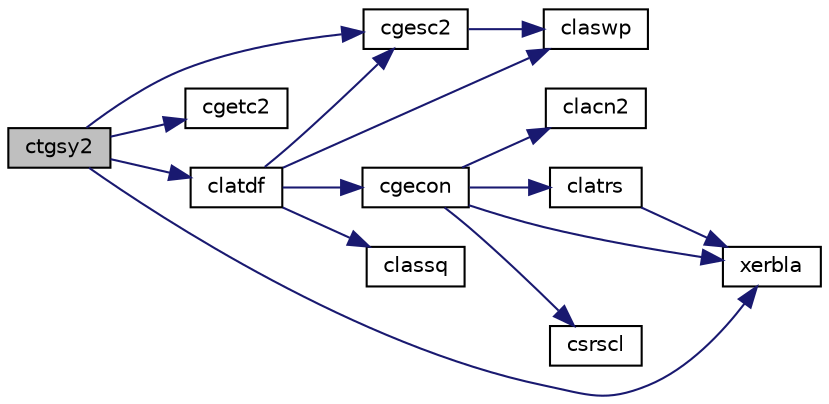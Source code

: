 digraph "ctgsy2"
{
 // LATEX_PDF_SIZE
  edge [fontname="Helvetica",fontsize="10",labelfontname="Helvetica",labelfontsize="10"];
  node [fontname="Helvetica",fontsize="10",shape=record];
  rankdir="LR";
  Node1 [label="ctgsy2",height=0.2,width=0.4,color="black", fillcolor="grey75", style="filled", fontcolor="black",tooltip="CTGSY2 solves the generalized Sylvester equation (unblocked algorithm)."];
  Node1 -> Node2 [color="midnightblue",fontsize="10",style="solid",fontname="Helvetica"];
  Node2 [label="cgesc2",height=0.2,width=0.4,color="black", fillcolor="white", style="filled",URL="$cgesc2_8f.html#ae8e5c5211c3b35cb3ebb10160a141e2d",tooltip="CGESC2 solves a system of linear equations using the LU factorization with complete pivoting computed..."];
  Node2 -> Node3 [color="midnightblue",fontsize="10",style="solid",fontname="Helvetica"];
  Node3 [label="claswp",height=0.2,width=0.4,color="black", fillcolor="white", style="filled",URL="$claswp_8f.html#a27858a2e2b195ef0e7121f1edb8bb9a9",tooltip="CLASWP performs a series of row interchanges on a general rectangular matrix."];
  Node1 -> Node4 [color="midnightblue",fontsize="10",style="solid",fontname="Helvetica"];
  Node4 [label="cgetc2",height=0.2,width=0.4,color="black", fillcolor="white", style="filled",URL="$cgetc2_8f.html#abe14160a9bd237d70974c6ffda7baeba",tooltip="CGETC2 computes the LU factorization with complete pivoting of the general n-by-n matrix."];
  Node1 -> Node5 [color="midnightblue",fontsize="10",style="solid",fontname="Helvetica"];
  Node5 [label="clatdf",height=0.2,width=0.4,color="black", fillcolor="white", style="filled",URL="$clatdf_8f.html#afbf66d52fc55dd022234b27ea0d3efff",tooltip="CLATDF uses the LU factorization of the n-by-n matrix computed by sgetc2 and computes a contribution ..."];
  Node5 -> Node6 [color="midnightblue",fontsize="10",style="solid",fontname="Helvetica"];
  Node6 [label="cgecon",height=0.2,width=0.4,color="black", fillcolor="white", style="filled",URL="$cgecon_8f.html#aa2ad4e4b1c9cb56a23dd49a798aa9bc8",tooltip="CGECON"];
  Node6 -> Node7 [color="midnightblue",fontsize="10",style="solid",fontname="Helvetica"];
  Node7 [label="clacn2",height=0.2,width=0.4,color="black", fillcolor="white", style="filled",URL="$clacn2_8f.html#ab908babe3ec3648412de15e0f8ab4479",tooltip="CLACN2 estimates the 1-norm of a square matrix, using reverse communication for evaluating matrix-vec..."];
  Node6 -> Node8 [color="midnightblue",fontsize="10",style="solid",fontname="Helvetica"];
  Node8 [label="clatrs",height=0.2,width=0.4,color="black", fillcolor="white", style="filled",URL="$clatrs_8f.html#a3317ab215eaa5ebce5652860a6f0683a",tooltip="CLATRS solves a triangular system of equations with the scale factor set to prevent overflow."];
  Node8 -> Node9 [color="midnightblue",fontsize="10",style="solid",fontname="Helvetica"];
  Node9 [label="xerbla",height=0.2,width=0.4,color="black", fillcolor="white", style="filled",URL="$xerbla_8f.html#a377ee61015baf8dea7770b3a404b1c07",tooltip="XERBLA"];
  Node6 -> Node10 [color="midnightblue",fontsize="10",style="solid",fontname="Helvetica"];
  Node10 [label="csrscl",height=0.2,width=0.4,color="black", fillcolor="white", style="filled",URL="$csrscl_8f.html#a505a9b690770eee5797b3efdd8ce89a6",tooltip="CSRSCL multiplies a vector by the reciprocal of a real scalar."];
  Node6 -> Node9 [color="midnightblue",fontsize="10",style="solid",fontname="Helvetica"];
  Node5 -> Node2 [color="midnightblue",fontsize="10",style="solid",fontname="Helvetica"];
  Node5 -> Node11 [color="midnightblue",fontsize="10",style="solid",fontname="Helvetica"];
  Node11 [label="classq",height=0.2,width=0.4,color="black", fillcolor="white", style="filled",URL="$classq_8f90.html#ab70baa330cb7a13111b72aef0734e26d",tooltip="CLASSQ updates a sum of squares represented in scaled form."];
  Node5 -> Node3 [color="midnightblue",fontsize="10",style="solid",fontname="Helvetica"];
  Node1 -> Node9 [color="midnightblue",fontsize="10",style="solid",fontname="Helvetica"];
}
